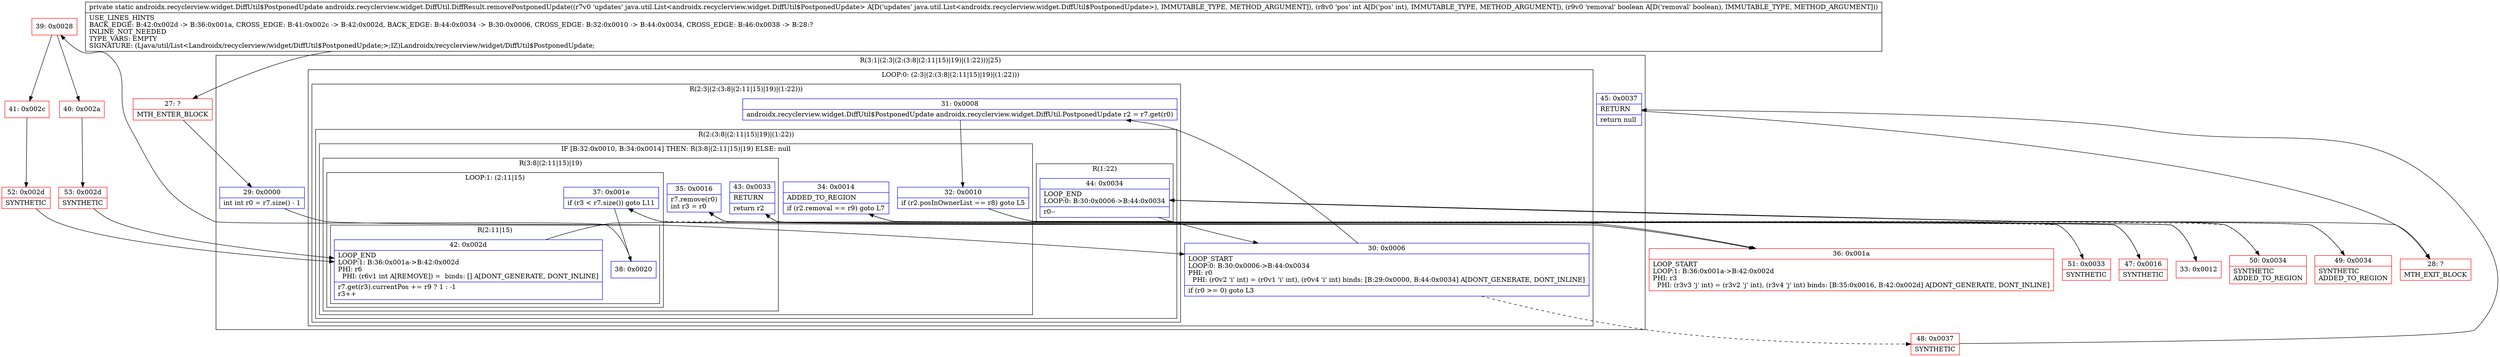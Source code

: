 digraph "CFG forandroidx.recyclerview.widget.DiffUtil.DiffResult.removePostponedUpdate(Ljava\/util\/List;IZ)Landroidx\/recyclerview\/widget\/DiffUtil$PostponedUpdate;" {
subgraph cluster_Region_1197434390 {
label = "R(3:1|(2:3|(2:(3:8|(2:11|15)|19)|(1:22)))|25)";
node [shape=record,color=blue];
Node_29 [shape=record,label="{29\:\ 0x0000|int int r0 = r7.size() \- 1\l}"];
subgraph cluster_LoopRegion_2022771962 {
label = "LOOP:0: (2:3|(2:(3:8|(2:11|15)|19)|(1:22)))";
node [shape=record,color=blue];
Node_30 [shape=record,label="{30\:\ 0x0006|LOOP_START\lLOOP:0: B:30:0x0006\-\>B:44:0x0034\lPHI: r0 \l  PHI: (r0v2 'i' int) = (r0v1 'i' int), (r0v4 'i' int) binds: [B:29:0x0000, B:44:0x0034] A[DONT_GENERATE, DONT_INLINE]\l|if (r0 \>= 0) goto L3\l}"];
subgraph cluster_Region_212077088 {
label = "R(2:3|(2:(3:8|(2:11|15)|19)|(1:22)))";
node [shape=record,color=blue];
Node_31 [shape=record,label="{31\:\ 0x0008|androidx.recyclerview.widget.DiffUtil$PostponedUpdate androidx.recyclerview.widget.DiffUtil.PostponedUpdate r2 = r7.get(r0)\l}"];
subgraph cluster_Region_211046673 {
label = "R(2:(3:8|(2:11|15)|19)|(1:22))";
node [shape=record,color=blue];
subgraph cluster_IfRegion_1719426123 {
label = "IF [B:32:0x0010, B:34:0x0014] THEN: R(3:8|(2:11|15)|19) ELSE: null";
node [shape=record,color=blue];
Node_32 [shape=record,label="{32\:\ 0x0010|if (r2.posInOwnerList == r8) goto L5\l}"];
Node_34 [shape=record,label="{34\:\ 0x0014|ADDED_TO_REGION\l|if (r2.removal == r9) goto L7\l}"];
subgraph cluster_Region_813150836 {
label = "R(3:8|(2:11|15)|19)";
node [shape=record,color=blue];
Node_35 [shape=record,label="{35\:\ 0x0016|r7.remove(r0)\lint r3 = r0\l}"];
subgraph cluster_LoopRegion_1081183836 {
label = "LOOP:1: (2:11|15)";
node [shape=record,color=blue];
Node_37 [shape=record,label="{37\:\ 0x001e|if (r3 \< r7.size()) goto L11\l}"];
subgraph cluster_Region_1252372398 {
label = "R(2:11|15)";
node [shape=record,color=blue];
Node_38 [shape=record,label="{38\:\ 0x0020}"];
Node_42 [shape=record,label="{42\:\ 0x002d|LOOP_END\lLOOP:1: B:36:0x001a\-\>B:42:0x002d\lPHI: r6 \l  PHI: (r6v1 int A[REMOVE]) =  binds: [] A[DONT_GENERATE, DONT_INLINE]\l|r7.get(r3).currentPos += r9 ? 1 : \-1\lr3++\l}"];
}
}
Node_43 [shape=record,label="{43\:\ 0x0033|RETURN\l|return r2\l}"];
}
}
subgraph cluster_Region_61125096 {
label = "R(1:22)";
node [shape=record,color=blue];
Node_44 [shape=record,label="{44\:\ 0x0034|LOOP_END\lLOOP:0: B:30:0x0006\-\>B:44:0x0034\l|r0\-\-\l}"];
}
}
}
}
Node_45 [shape=record,label="{45\:\ 0x0037|RETURN\l|return null\l}"];
}
Node_27 [shape=record,color=red,label="{27\:\ ?|MTH_ENTER_BLOCK\l}"];
Node_33 [shape=record,color=red,label="{33\:\ 0x0012}"];
Node_47 [shape=record,color=red,label="{47\:\ 0x0016|SYNTHETIC\l}"];
Node_36 [shape=record,color=red,label="{36\:\ 0x001a|LOOP_START\lLOOP:1: B:36:0x001a\-\>B:42:0x002d\lPHI: r3 \l  PHI: (r3v3 'j' int) = (r3v2 'j' int), (r3v4 'j' int) binds: [B:35:0x0016, B:42:0x002d] A[DONT_GENERATE, DONT_INLINE]\l}"];
Node_39 [shape=record,color=red,label="{39\:\ 0x0028}"];
Node_40 [shape=record,color=red,label="{40\:\ 0x002a}"];
Node_53 [shape=record,color=red,label="{53\:\ 0x002d|SYNTHETIC\l}"];
Node_41 [shape=record,color=red,label="{41\:\ 0x002c}"];
Node_52 [shape=record,color=red,label="{52\:\ 0x002d|SYNTHETIC\l}"];
Node_51 [shape=record,color=red,label="{51\:\ 0x0033|SYNTHETIC\l}"];
Node_28 [shape=record,color=red,label="{28\:\ ?|MTH_EXIT_BLOCK\l}"];
Node_50 [shape=record,color=red,label="{50\:\ 0x0034|SYNTHETIC\lADDED_TO_REGION\l}"];
Node_49 [shape=record,color=red,label="{49\:\ 0x0034|SYNTHETIC\lADDED_TO_REGION\l}"];
Node_48 [shape=record,color=red,label="{48\:\ 0x0037|SYNTHETIC\l}"];
MethodNode[shape=record,label="{private static androidx.recyclerview.widget.DiffUtil$PostponedUpdate androidx.recyclerview.widget.DiffUtil.DiffResult.removePostponedUpdate((r7v0 'updates' java.util.List\<androidx.recyclerview.widget.DiffUtil$PostponedUpdate\> A[D('updates' java.util.List\<androidx.recyclerview.widget.DiffUtil$PostponedUpdate\>), IMMUTABLE_TYPE, METHOD_ARGUMENT]), (r8v0 'pos' int A[D('pos' int), IMMUTABLE_TYPE, METHOD_ARGUMENT]), (r9v0 'removal' boolean A[D('removal' boolean), IMMUTABLE_TYPE, METHOD_ARGUMENT]))  | USE_LINES_HINTS\lBACK_EDGE: B:42:0x002d \-\> B:36:0x001a, CROSS_EDGE: B:41:0x002c \-\> B:42:0x002d, BACK_EDGE: B:44:0x0034 \-\> B:30:0x0006, CROSS_EDGE: B:32:0x0010 \-\> B:44:0x0034, CROSS_EDGE: B:46:0x0038 \-\> B:28:?\lINLINE_NOT_NEEDED\lTYPE_VARS: EMPTY\lSIGNATURE: (Ljava\/util\/List\<Landroidx\/recyclerview\/widget\/DiffUtil$PostponedUpdate;\>;IZ)Landroidx\/recyclerview\/widget\/DiffUtil$PostponedUpdate;\l}"];
MethodNode -> Node_27;Node_29 -> Node_30;
Node_30 -> Node_31;
Node_30 -> Node_48[style=dashed];
Node_31 -> Node_32;
Node_32 -> Node_33;
Node_32 -> Node_49[style=dashed];
Node_34 -> Node_47;
Node_34 -> Node_50[style=dashed];
Node_35 -> Node_36;
Node_37 -> Node_38;
Node_37 -> Node_51[style=dashed];
Node_38 -> Node_39;
Node_42 -> Node_36;
Node_43 -> Node_28;
Node_44 -> Node_30;
Node_45 -> Node_28;
Node_27 -> Node_29;
Node_33 -> Node_34;
Node_47 -> Node_35;
Node_36 -> Node_37;
Node_39 -> Node_40;
Node_39 -> Node_41;
Node_40 -> Node_53;
Node_53 -> Node_42;
Node_41 -> Node_52;
Node_52 -> Node_42;
Node_51 -> Node_43;
Node_50 -> Node_44;
Node_49 -> Node_44;
Node_48 -> Node_45;
}

